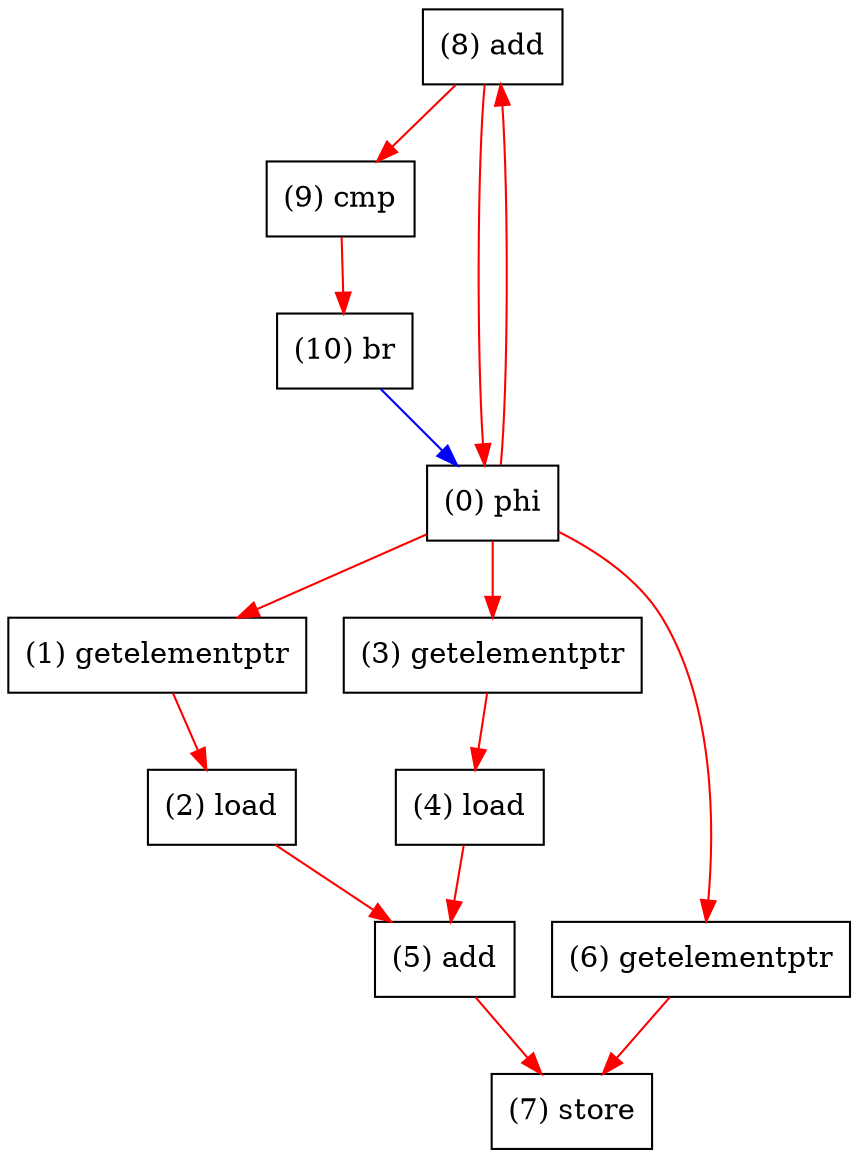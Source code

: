 digraph "DFG for'_Z6kernelPfS_S_' function" {
	Node8add[shape=record, label="(8) add"];
	Node9cmp[shape=record, label="(9) cmp"];
	Node10br[shape=record, label="(10) br"];
	Node0phi[shape=record, label="(0) phi"];
	Node1getelementptr[shape=record, label="(1) getelementptr"];
	Node3getelementptr[shape=record, label="(3) getelementptr"];
	Node6getelementptr[shape=record, label="(6) getelementptr"];
	Node2load[shape=record, label="(2) load"];
	Node4load[shape=record, label="(4) load"];
	Node5add[shape=record, label="(5) add"];
	Node7store[shape=record, label="(7) store"];
edge [color=blue]
	Node10br -> Node0phi
edge [color=red]
	Node8add -> Node0phi
	Node0phi -> Node1getelementptr
	Node1getelementptr -> Node2load
	Node0phi -> Node3getelementptr
	Node3getelementptr -> Node4load
	Node2load -> Node5add
	Node4load -> Node5add
	Node0phi -> Node6getelementptr
	Node5add -> Node7store
	Node6getelementptr -> Node7store
	Node0phi -> Node8add
	Node8add -> Node9cmp
	Node9cmp -> Node10br
}

